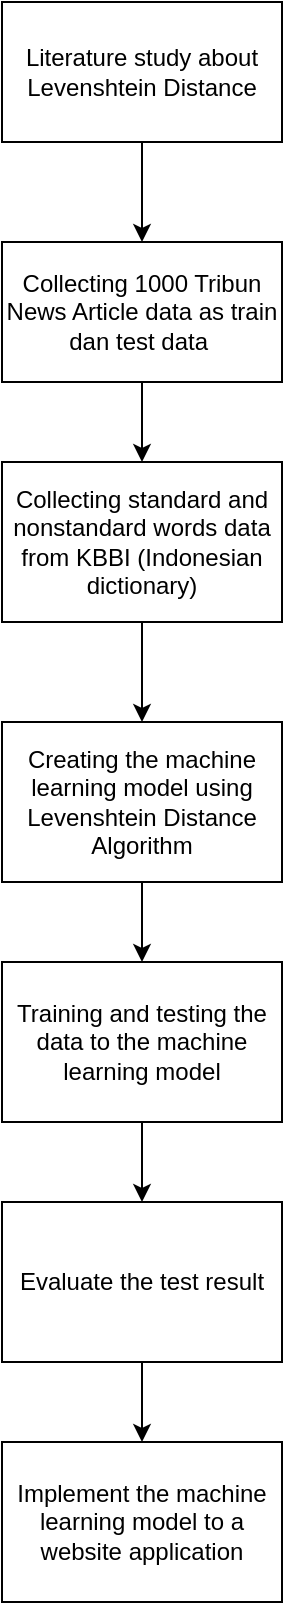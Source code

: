 <mxfile version="24.4.4" type="github">
  <diagram name="Page-1" id="ToxBVxYXV6sljN9sVMoe">
    <mxGraphModel dx="152" dy="445" grid="1" gridSize="10" guides="1" tooltips="1" connect="1" arrows="1" fold="1" page="1" pageScale="1" pageWidth="850" pageHeight="1100" math="0" shadow="0">
      <root>
        <mxCell id="0" />
        <mxCell id="1" parent="0" />
        <mxCell id="fNvSGR2krIGA-_UVKDzP-3" value="" style="edgeStyle=orthogonalEdgeStyle;rounded=0;orthogonalLoop=1;jettySize=auto;html=1;" edge="1" parent="1" source="fNvSGR2krIGA-_UVKDzP-1" target="fNvSGR2krIGA-_UVKDzP-2">
          <mxGeometry relative="1" as="geometry" />
        </mxCell>
        <mxCell id="fNvSGR2krIGA-_UVKDzP-1" value="Literature study about Levenshtein Distance" style="rounded=0;whiteSpace=wrap;html=1;" vertex="1" parent="1">
          <mxGeometry x="20" y="210" width="140" height="70" as="geometry" />
        </mxCell>
        <mxCell id="fNvSGR2krIGA-_UVKDzP-5" value="" style="edgeStyle=orthogonalEdgeStyle;rounded=0;orthogonalLoop=1;jettySize=auto;html=1;" edge="1" parent="1" source="fNvSGR2krIGA-_UVKDzP-2" target="fNvSGR2krIGA-_UVKDzP-4">
          <mxGeometry relative="1" as="geometry" />
        </mxCell>
        <mxCell id="fNvSGR2krIGA-_UVKDzP-2" value="Collecting 1000 Tribun News Article data as train dan test data&amp;nbsp;" style="rounded=0;whiteSpace=wrap;html=1;" vertex="1" parent="1">
          <mxGeometry x="20" y="330" width="140" height="70" as="geometry" />
        </mxCell>
        <mxCell id="fNvSGR2krIGA-_UVKDzP-7" value="" style="edgeStyle=orthogonalEdgeStyle;rounded=0;orthogonalLoop=1;jettySize=auto;html=1;" edge="1" parent="1" source="fNvSGR2krIGA-_UVKDzP-4" target="fNvSGR2krIGA-_UVKDzP-6">
          <mxGeometry relative="1" as="geometry" />
        </mxCell>
        <mxCell id="fNvSGR2krIGA-_UVKDzP-4" value="Collecting standard and nonstandard words data from KBBI (Indonesian dictionary)" style="rounded=0;whiteSpace=wrap;html=1;" vertex="1" parent="1">
          <mxGeometry x="20" y="440" width="140" height="80" as="geometry" />
        </mxCell>
        <mxCell id="fNvSGR2krIGA-_UVKDzP-9" value="" style="edgeStyle=orthogonalEdgeStyle;rounded=0;orthogonalLoop=1;jettySize=auto;html=1;" edge="1" parent="1" source="fNvSGR2krIGA-_UVKDzP-6" target="fNvSGR2krIGA-_UVKDzP-8">
          <mxGeometry relative="1" as="geometry" />
        </mxCell>
        <mxCell id="fNvSGR2krIGA-_UVKDzP-6" value="Creating the machine learning model using Levenshtein Distance Algorithm" style="rounded=0;whiteSpace=wrap;html=1;" vertex="1" parent="1">
          <mxGeometry x="20" y="570" width="140" height="80" as="geometry" />
        </mxCell>
        <mxCell id="fNvSGR2krIGA-_UVKDzP-11" value="" style="edgeStyle=orthogonalEdgeStyle;rounded=0;orthogonalLoop=1;jettySize=auto;html=1;" edge="1" parent="1" source="fNvSGR2krIGA-_UVKDzP-8" target="fNvSGR2krIGA-_UVKDzP-10">
          <mxGeometry relative="1" as="geometry" />
        </mxCell>
        <mxCell id="fNvSGR2krIGA-_UVKDzP-8" value="Training and testing the data to the machine learning model" style="rounded=0;whiteSpace=wrap;html=1;" vertex="1" parent="1">
          <mxGeometry x="20" y="690" width="140" height="80" as="geometry" />
        </mxCell>
        <mxCell id="fNvSGR2krIGA-_UVKDzP-13" value="" style="edgeStyle=orthogonalEdgeStyle;rounded=0;orthogonalLoop=1;jettySize=auto;html=1;" edge="1" parent="1" source="fNvSGR2krIGA-_UVKDzP-10" target="fNvSGR2krIGA-_UVKDzP-12">
          <mxGeometry relative="1" as="geometry" />
        </mxCell>
        <mxCell id="fNvSGR2krIGA-_UVKDzP-10" value="Evaluate the test result" style="rounded=0;whiteSpace=wrap;html=1;" vertex="1" parent="1">
          <mxGeometry x="20" y="810" width="140" height="80" as="geometry" />
        </mxCell>
        <mxCell id="fNvSGR2krIGA-_UVKDzP-12" value="Implement the machine learning model to a website application" style="rounded=0;whiteSpace=wrap;html=1;" vertex="1" parent="1">
          <mxGeometry x="20" y="930" width="140" height="80" as="geometry" />
        </mxCell>
      </root>
    </mxGraphModel>
  </diagram>
</mxfile>
